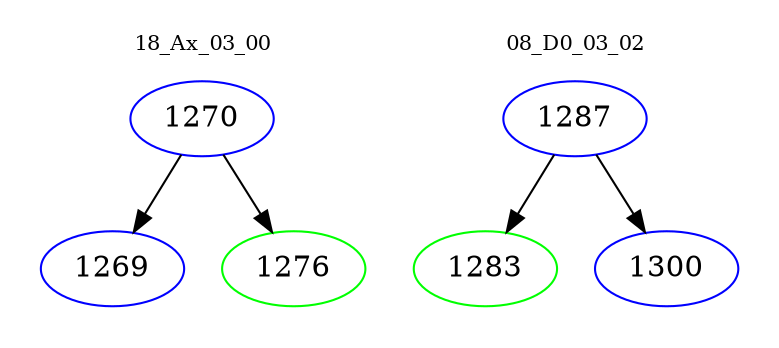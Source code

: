 digraph{
subgraph cluster_0 {
color = white
label = "18_Ax_03_00";
fontsize=10;
T0_1270 [label="1270", color="blue"]
T0_1270 -> T0_1269 [color="black"]
T0_1269 [label="1269", color="blue"]
T0_1270 -> T0_1276 [color="black"]
T0_1276 [label="1276", color="green"]
}
subgraph cluster_1 {
color = white
label = "08_D0_03_02";
fontsize=10;
T1_1287 [label="1287", color="blue"]
T1_1287 -> T1_1283 [color="black"]
T1_1283 [label="1283", color="green"]
T1_1287 -> T1_1300 [color="black"]
T1_1300 [label="1300", color="blue"]
}
}
